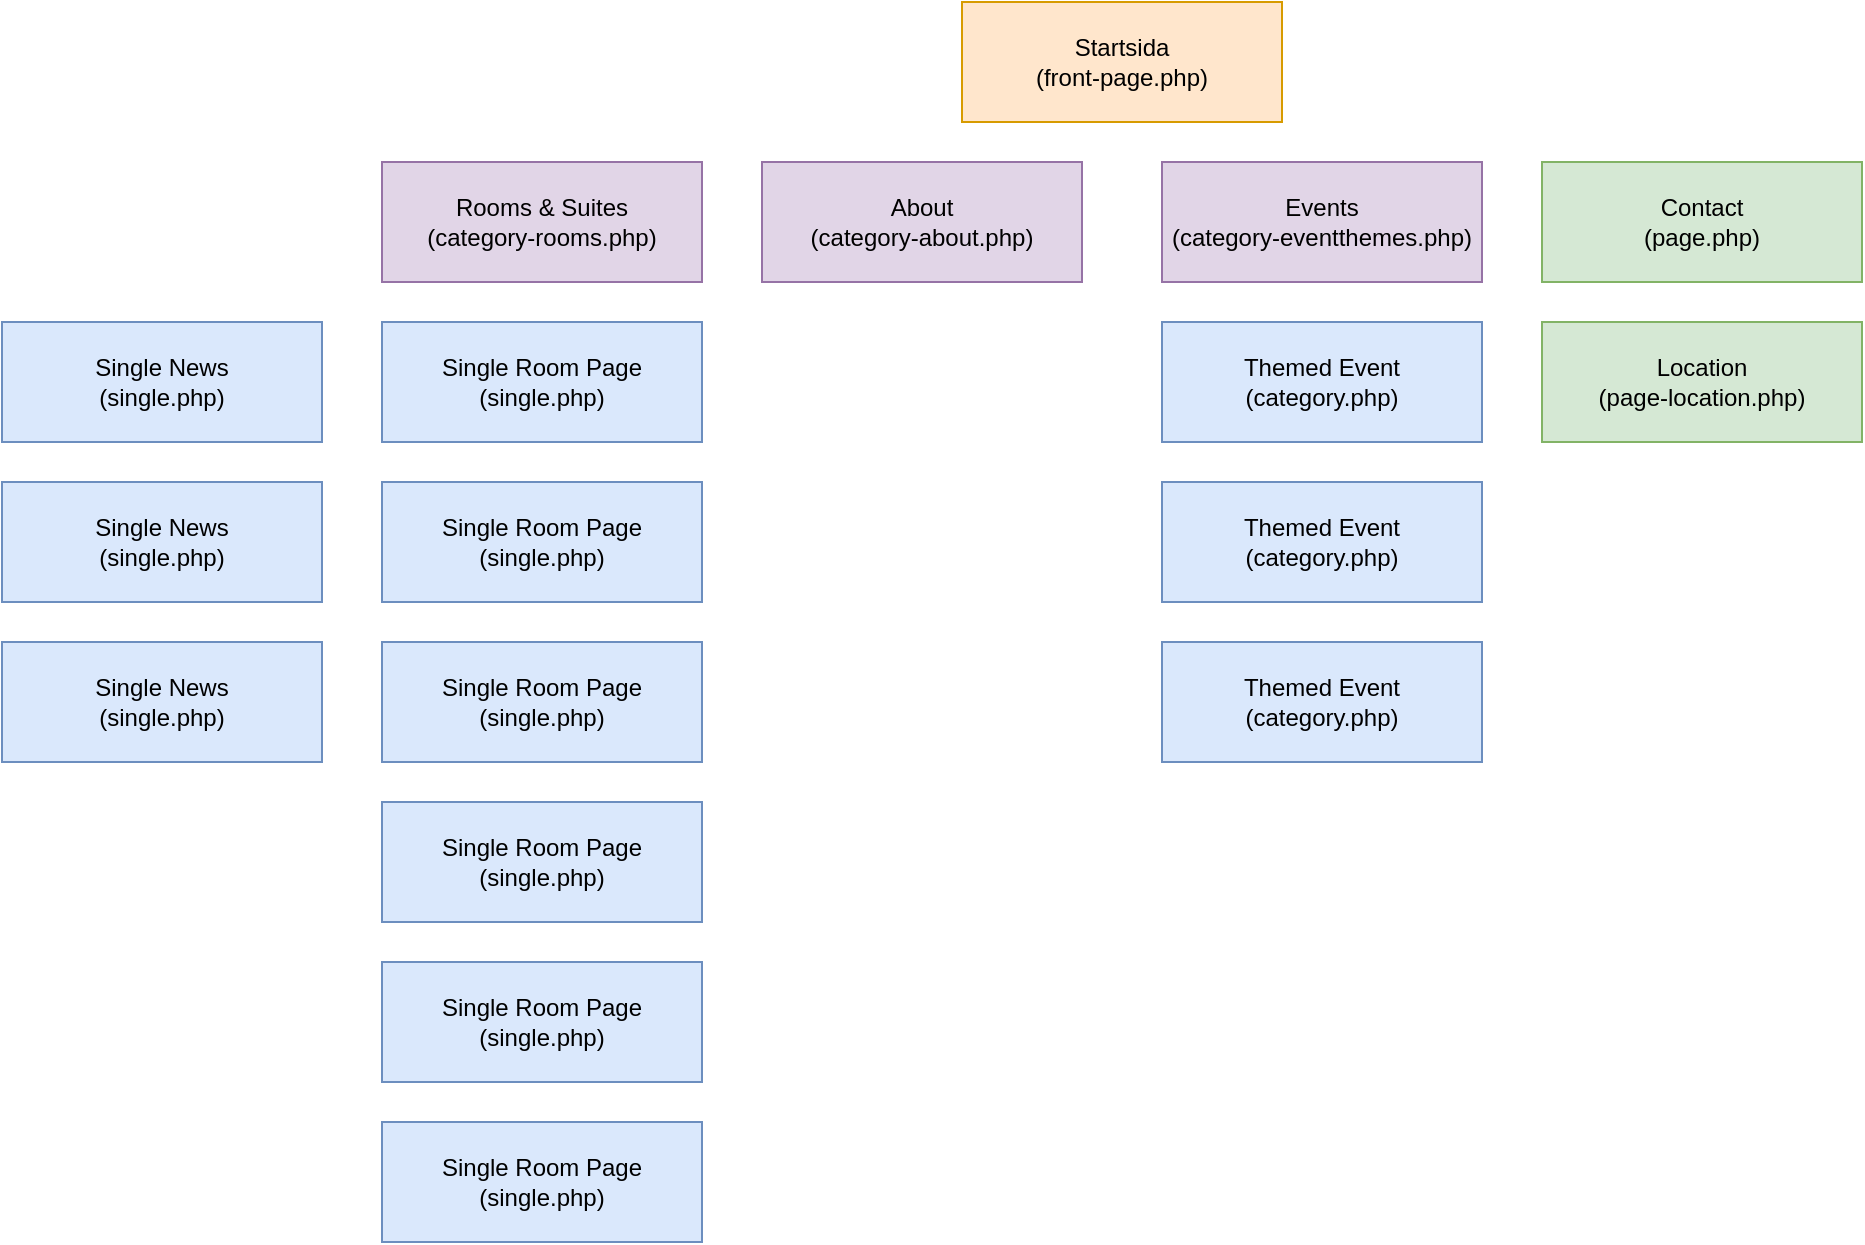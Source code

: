<mxfile>
    <diagram id="EivELpNOVOT4BKikSvhI" name="Page-1">
        <mxGraphModel dx="2448" dy="800" grid="1" gridSize="10" guides="1" tooltips="1" connect="1" arrows="1" fold="1" page="1" pageScale="1" pageWidth="850" pageHeight="1100" math="0" shadow="0">
            <root>
                <mxCell id="0"/>
                <mxCell id="1" parent="0"/>
                <mxCell id="2" value="Startsida&lt;br&gt;(front-page.php)" style="rounded=0;whiteSpace=wrap;html=1;fillColor=#ffe6cc;strokeColor=#d79b00;fontColor=#000000;" parent="1" vertex="1">
                    <mxGeometry x="-80" y="40" width="160" height="60" as="geometry"/>
                </mxCell>
                <mxCell id="3" value="About&lt;br&gt;(category-about.php)" style="rounded=0;whiteSpace=wrap;html=1;fillColor=#e1d5e7;strokeColor=#9673a6;fontColor=#000000;" parent="1" vertex="1">
                    <mxGeometry x="-180" y="120" width="160" height="60" as="geometry"/>
                </mxCell>
                <mxCell id="4" value="Events&lt;br&gt;(category-eventthemes.php)" style="rounded=0;whiteSpace=wrap;html=1;fillColor=#e1d5e7;strokeColor=#9673a6;fontColor=#000000;" parent="1" vertex="1">
                    <mxGeometry x="20" y="120" width="160" height="60" as="geometry"/>
                </mxCell>
                <mxCell id="5" value="Rooms &amp;amp; Suites&lt;br&gt;(category-rooms.php)" style="rounded=0;whiteSpace=wrap;html=1;fillColor=#e1d5e7;strokeColor=#9673a6;fontColor=#000000;" parent="1" vertex="1">
                    <mxGeometry x="-370" y="120" width="160" height="60" as="geometry"/>
                </mxCell>
                <mxCell id="6" value="Contact&lt;br&gt;(page.php)" style="rounded=0;whiteSpace=wrap;html=1;fillColor=#d5e8d4;strokeColor=#82b366;fontColor=#000000;" parent="1" vertex="1">
                    <mxGeometry x="210" y="120" width="160" height="60" as="geometry"/>
                </mxCell>
                <mxCell id="7" value="Single Room Page&lt;br&gt;(single.php)" style="rounded=0;whiteSpace=wrap;html=1;fillColor=#dae8fc;strokeColor=#6c8ebf;fontColor=#000000;" parent="1" vertex="1">
                    <mxGeometry x="-370" y="200" width="160" height="60" as="geometry"/>
                </mxCell>
                <mxCell id="8" value="Single Room Page&lt;br&gt;(single.php)" style="rounded=0;whiteSpace=wrap;html=1;fillColor=#dae8fc;strokeColor=#6c8ebf;fontColor=#000000;" parent="1" vertex="1">
                    <mxGeometry x="-370" y="280" width="160" height="60" as="geometry"/>
                </mxCell>
                <mxCell id="9" value="Single Room Page&lt;br&gt;(single.php)" style="rounded=0;whiteSpace=wrap;html=1;fillColor=#dae8fc;strokeColor=#6c8ebf;fontColor=#000000;" parent="1" vertex="1">
                    <mxGeometry x="-370" y="360" width="160" height="60" as="geometry"/>
                </mxCell>
                <mxCell id="10" value="Single Room Page&lt;br&gt;(single.php)" style="rounded=0;whiteSpace=wrap;html=1;fillColor=#dae8fc;strokeColor=#6c8ebf;fontColor=#000000;" parent="1" vertex="1">
                    <mxGeometry x="-370" y="440" width="160" height="60" as="geometry"/>
                </mxCell>
                <mxCell id="11" value="Single Room Page&lt;br&gt;(single.php)" style="rounded=0;whiteSpace=wrap;html=1;fillColor=#dae8fc;strokeColor=#6c8ebf;fontColor=#000000;" parent="1" vertex="1">
                    <mxGeometry x="-370" y="520" width="160" height="60" as="geometry"/>
                </mxCell>
                <mxCell id="12" value="Single Room Page&lt;br&gt;(single.php)" style="rounded=0;whiteSpace=wrap;html=1;fillColor=#dae8fc;strokeColor=#6c8ebf;fontColor=#000000;" parent="1" vertex="1">
                    <mxGeometry x="-370" y="600" width="160" height="60" as="geometry"/>
                </mxCell>
                <mxCell id="13" value="Single News&lt;br&gt;(single.php)" style="rounded=0;whiteSpace=wrap;html=1;fillColor=#dae8fc;strokeColor=#6c8ebf;fontColor=#000000;" parent="1" vertex="1">
                    <mxGeometry x="-560" y="200" width="160" height="60" as="geometry"/>
                </mxCell>
                <mxCell id="14" value="Single News&lt;br&gt;(single.php)" style="rounded=0;whiteSpace=wrap;html=1;fillColor=#dae8fc;strokeColor=#6c8ebf;fontColor=#000000;" parent="1" vertex="1">
                    <mxGeometry x="-560" y="280" width="160" height="60" as="geometry"/>
                </mxCell>
                <mxCell id="15" value="Single News&lt;br&gt;(single.php)" style="rounded=0;whiteSpace=wrap;html=1;fillColor=#dae8fc;strokeColor=#6c8ebf;fontColor=#000000;" parent="1" vertex="1">
                    <mxGeometry x="-560" y="360" width="160" height="60" as="geometry"/>
                </mxCell>
                <mxCell id="16" value="Themed Event&lt;br&gt;(category.php)" style="rounded=0;whiteSpace=wrap;html=1;fillColor=#dae8fc;strokeColor=#6c8ebf;fontColor=#000000;" parent="1" vertex="1">
                    <mxGeometry x="20" y="200" width="160" height="60" as="geometry"/>
                </mxCell>
                <mxCell id="17" value="Themed Event&lt;br&gt;(category.php)" style="rounded=0;whiteSpace=wrap;html=1;fillColor=#dae8fc;strokeColor=#6c8ebf;fontColor=#000000;" vertex="1" parent="1">
                    <mxGeometry x="20" y="280" width="160" height="60" as="geometry"/>
                </mxCell>
                <mxCell id="18" value="Themed Event&lt;br&gt;(category.php)" style="rounded=0;whiteSpace=wrap;html=1;fillColor=#dae8fc;strokeColor=#6c8ebf;fontColor=#000000;" vertex="1" parent="1">
                    <mxGeometry x="20" y="360" width="160" height="60" as="geometry"/>
                </mxCell>
                <mxCell id="19" value="Location&lt;br&gt;(page-location.php)" style="rounded=0;whiteSpace=wrap;html=1;fillColor=#d5e8d4;strokeColor=#82b366;fontColor=#000000;" vertex="1" parent="1">
                    <mxGeometry x="210" y="200" width="160" height="60" as="geometry"/>
                </mxCell>
            </root>
        </mxGraphModel>
    </diagram>
</mxfile>